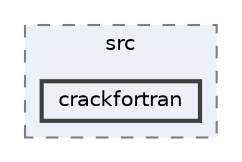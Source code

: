 digraph "env/lib/python3.12/site-packages/numpy/f2py/tests/src/crackfortran"
{
 // LATEX_PDF_SIZE
  bgcolor="transparent";
  edge [fontname=Helvetica,fontsize=10,labelfontname=Helvetica,labelfontsize=10];
  node [fontname=Helvetica,fontsize=10,shape=box,height=0.2,width=0.4];
  compound=true
  subgraph clusterdir_7ce1ec0de770245b549e74d5a587d6dd {
    graph [ bgcolor="#edf0f7", pencolor="grey50", label="src", fontname=Helvetica,fontsize=10 style="filled,dashed", URL="dir_7ce1ec0de770245b549e74d5a587d6dd.html",tooltip=""]
  dir_e5b8b40ad0fc850a2a203eb2a6050546 [label="crackfortran", fillcolor="#edf0f7", color="grey25", style="filled,bold", URL="dir_e5b8b40ad0fc850a2a203eb2a6050546.html",tooltip=""];
  }
}
